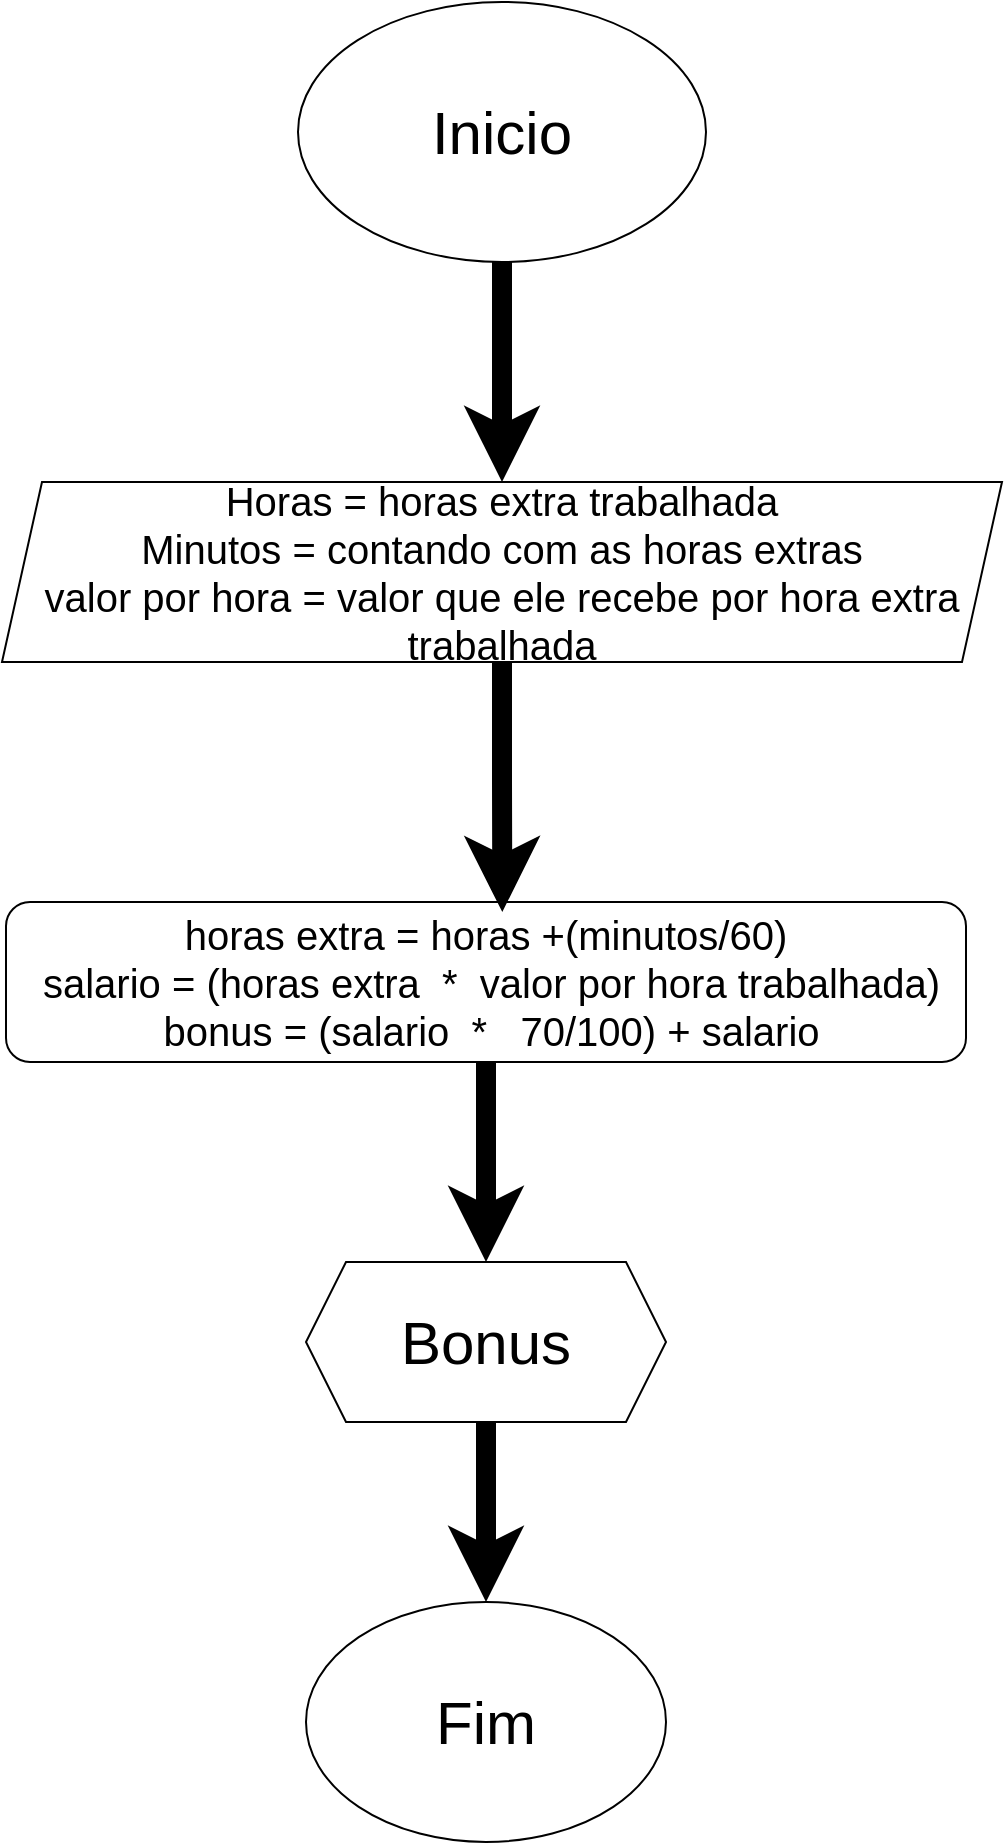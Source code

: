 <mxfile version="26.1.1">
  <diagram name="Página-1" id="SyjjY-o0Pw_B15jCnwg6">
    <mxGraphModel dx="1434" dy="772" grid="1" gridSize="10" guides="1" tooltips="1" connect="1" arrows="1" fold="1" page="1" pageScale="1" pageWidth="827" pageHeight="1169" math="0" shadow="0">
      <root>
        <mxCell id="0" />
        <mxCell id="1" parent="0" />
        <mxCell id="ZNm8w5es4vCRz_L9CO8B-3" style="edgeStyle=orthogonalEdgeStyle;rounded=0;orthogonalLoop=1;jettySize=auto;html=1;entryX=0.5;entryY=0;entryDx=0;entryDy=0;strokeWidth=10;" edge="1" parent="1" source="ZNm8w5es4vCRz_L9CO8B-1" target="ZNm8w5es4vCRz_L9CO8B-2">
          <mxGeometry relative="1" as="geometry" />
        </mxCell>
        <mxCell id="ZNm8w5es4vCRz_L9CO8B-1" value="Inicio" style="ellipse;whiteSpace=wrap;html=1;fontSize=30;" vertex="1" parent="1">
          <mxGeometry x="316" width="204" height="130" as="geometry" />
        </mxCell>
        <mxCell id="ZNm8w5es4vCRz_L9CO8B-2" value="Horas = horas extra trabalhada&lt;div&gt;Minutos = contando com as horas extras&lt;/div&gt;&lt;div&gt;valor por hora = valor que ele recebe por hora extra trabalhada&lt;/div&gt;" style="shape=parallelogram;perimeter=parallelogramPerimeter;whiteSpace=wrap;html=1;fixedSize=1;strokeWidth=1;fontSize=20;" vertex="1" parent="1">
          <mxGeometry x="168" y="240" width="500" height="90" as="geometry" />
        </mxCell>
        <mxCell id="ZNm8w5es4vCRz_L9CO8B-7" style="edgeStyle=orthogonalEdgeStyle;rounded=0;orthogonalLoop=1;jettySize=auto;html=1;entryX=0.5;entryY=0;entryDx=0;entryDy=0;strokeWidth=10;" edge="1" parent="1" source="ZNm8w5es4vCRz_L9CO8B-4" target="ZNm8w5es4vCRz_L9CO8B-6">
          <mxGeometry relative="1" as="geometry" />
        </mxCell>
        <mxCell id="ZNm8w5es4vCRz_L9CO8B-4" value="horas extra = horas +(minutos/60)&lt;div&gt;&amp;nbsp;salario = (horas extra&amp;nbsp; *&amp;nbsp; valor por hora trabalhada)&lt;/div&gt;&lt;div&gt;&amp;nbsp;bonus = (salario&amp;nbsp; *&amp;nbsp; &amp;nbsp;70/100) + salario&lt;/div&gt;" style="rounded=1;whiteSpace=wrap;html=1;fontSize=20;" vertex="1" parent="1">
          <mxGeometry x="170" y="450" width="480" height="80" as="geometry" />
        </mxCell>
        <mxCell id="ZNm8w5es4vCRz_L9CO8B-5" style="edgeStyle=orthogonalEdgeStyle;rounded=0;orthogonalLoop=1;jettySize=auto;html=1;entryX=0.517;entryY=0.063;entryDx=0;entryDy=0;entryPerimeter=0;strokeWidth=10;" edge="1" parent="1" source="ZNm8w5es4vCRz_L9CO8B-2" target="ZNm8w5es4vCRz_L9CO8B-4">
          <mxGeometry relative="1" as="geometry" />
        </mxCell>
        <mxCell id="ZNm8w5es4vCRz_L9CO8B-8" style="edgeStyle=orthogonalEdgeStyle;rounded=0;orthogonalLoop=1;jettySize=auto;html=1;strokeWidth=10;" edge="1" parent="1" source="ZNm8w5es4vCRz_L9CO8B-6" target="ZNm8w5es4vCRz_L9CO8B-9">
          <mxGeometry relative="1" as="geometry">
            <mxPoint x="410" y="840" as="targetPoint" />
          </mxGeometry>
        </mxCell>
        <mxCell id="ZNm8w5es4vCRz_L9CO8B-6" value="Bonus" style="shape=hexagon;perimeter=hexagonPerimeter2;whiteSpace=wrap;html=1;fixedSize=1;fontSize=30;" vertex="1" parent="1">
          <mxGeometry x="320" y="630" width="180" height="80" as="geometry" />
        </mxCell>
        <mxCell id="ZNm8w5es4vCRz_L9CO8B-9" value="Fim" style="ellipse;whiteSpace=wrap;html=1;fontSize=30;" vertex="1" parent="1">
          <mxGeometry x="320" y="800" width="180" height="120" as="geometry" />
        </mxCell>
      </root>
    </mxGraphModel>
  </diagram>
</mxfile>
